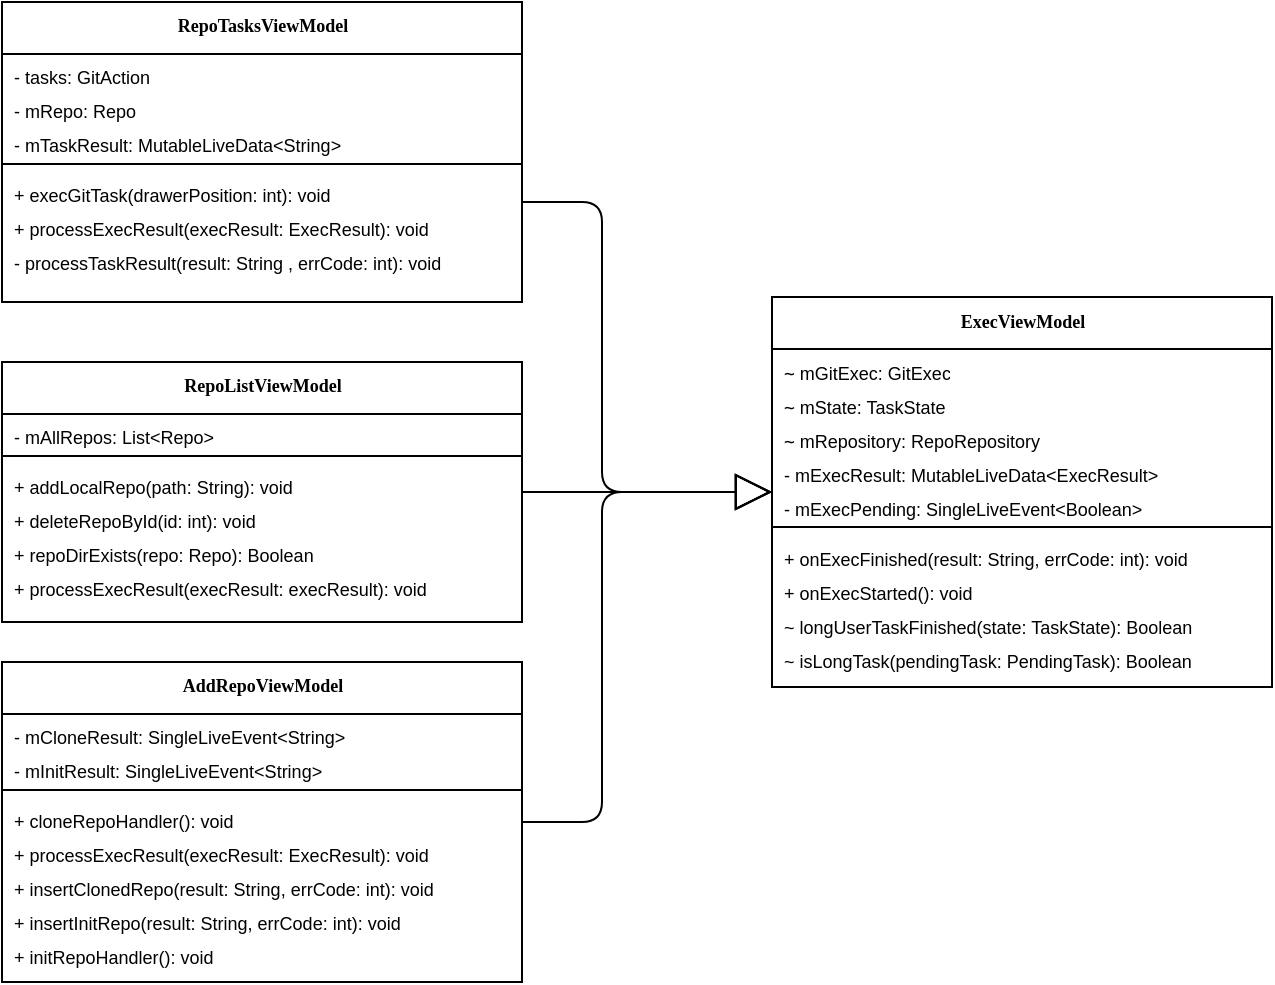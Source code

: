 <mxfile version="12.9.11" type="device"><diagram id="IQelbHzGhFDm0Eatc-yX" name="Page-1"><mxGraphModel dx="1372" dy="718" grid="1" gridSize="10" guides="1" tooltips="1" connect="1" arrows="1" fold="1" page="1" pageScale="1" pageWidth="850" pageHeight="1100" math="0" shadow="0"><root><mxCell id="0"/><mxCell id="1" parent="0"/><mxCell id="LD9DFIOJOxEkyNiYV1Lm-2" value="RepoTasksViewModel" style="swimlane;html=1;fontStyle=1;align=center;verticalAlign=top;childLayout=stackLayout;horizontal=1;startSize=26;horizontalStack=0;resizeParent=1;resizeLast=0;collapsible=1;marginBottom=0;swimlaneFillColor=#ffffff;rounded=0;shadow=0;comic=0;labelBackgroundColor=none;strokeWidth=1;fillColor=none;fontFamily=Verdana;fontSize=9;" vertex="1" parent="1"><mxGeometry x="40" y="110" width="260" height="150" as="geometry"/></mxCell><mxCell id="LD9DFIOJOxEkyNiYV1Lm-3" value="- tasks: GitAction" style="text;html=1;strokeColor=none;fillColor=none;align=left;verticalAlign=top;spacingLeft=4;spacingRight=4;whiteSpace=wrap;overflow=hidden;rotatable=0;points=[[0,0.5],[1,0.5]];portConstraint=eastwest;fontSize=9;" vertex="1" parent="LD9DFIOJOxEkyNiYV1Lm-2"><mxGeometry y="26" width="260" height="17" as="geometry"/></mxCell><mxCell id="LD9DFIOJOxEkyNiYV1Lm-5" value="- mRepo: Repo" style="text;html=1;strokeColor=none;fillColor=none;align=left;verticalAlign=top;spacingLeft=4;spacingRight=4;whiteSpace=wrap;overflow=hidden;rotatable=0;points=[[0,0.5],[1,0.5]];portConstraint=eastwest;fontSize=9;" vertex="1" parent="LD9DFIOJOxEkyNiYV1Lm-2"><mxGeometry y="43" width="260" height="17" as="geometry"/></mxCell><mxCell id="LD9DFIOJOxEkyNiYV1Lm-6" value="- mTaskResult: MutableLiveData&amp;lt;String&amp;gt;" style="text;html=1;strokeColor=none;fillColor=none;align=left;verticalAlign=top;spacingLeft=4;spacingRight=4;whiteSpace=wrap;overflow=hidden;rotatable=0;points=[[0,0.5],[1,0.5]];portConstraint=eastwest;fontSize=9;" vertex="1" parent="LD9DFIOJOxEkyNiYV1Lm-2"><mxGeometry y="60" width="260" height="17" as="geometry"/></mxCell><mxCell id="LD9DFIOJOxEkyNiYV1Lm-10" value="" style="line;html=1;strokeWidth=1;fillColor=none;align=left;verticalAlign=middle;spacingTop=-1;spacingLeft=3;spacingRight=3;rotatable=0;labelPosition=right;points=[];portConstraint=eastwest;fontSize=9;" vertex="1" parent="LD9DFIOJOxEkyNiYV1Lm-2"><mxGeometry y="77" width="260" height="8" as="geometry"/></mxCell><mxCell id="LD9DFIOJOxEkyNiYV1Lm-11" value="+ execGitTask(drawerPosition: int): void" style="text;html=1;strokeColor=none;fillColor=none;align=left;verticalAlign=top;spacingLeft=4;spacingRight=4;whiteSpace=wrap;overflow=hidden;rotatable=0;points=[[0,0.5],[1,0.5]];portConstraint=eastwest;fontSize=9;" vertex="1" parent="LD9DFIOJOxEkyNiYV1Lm-2"><mxGeometry y="85" width="260" height="17" as="geometry"/></mxCell><mxCell id="LD9DFIOJOxEkyNiYV1Lm-12" value="+ processExecResult(execResult: ExecResult): void" style="text;html=1;strokeColor=none;fillColor=none;align=left;verticalAlign=top;spacingLeft=4;spacingRight=4;whiteSpace=wrap;overflow=hidden;rotatable=0;points=[[0,0.5],[1,0.5]];portConstraint=eastwest;fontSize=9;" vertex="1" parent="LD9DFIOJOxEkyNiYV1Lm-2"><mxGeometry y="102" width="260" height="17" as="geometry"/></mxCell><mxCell id="LD9DFIOJOxEkyNiYV1Lm-70" value="- processTaskResult(result: String , errCode: int): void" style="text;html=1;strokeColor=none;fillColor=none;align=left;verticalAlign=top;spacingLeft=4;spacingRight=4;whiteSpace=wrap;overflow=hidden;rotatable=0;points=[[0,0.5],[1,0.5]];portConstraint=eastwest;fontSize=9;" vertex="1" parent="LD9DFIOJOxEkyNiYV1Lm-2"><mxGeometry y="119" width="260" height="17" as="geometry"/></mxCell><mxCell id="LD9DFIOJOxEkyNiYV1Lm-56" value="ExecViewModel" style="swimlane;html=1;fontStyle=1;align=center;verticalAlign=top;childLayout=stackLayout;horizontal=1;startSize=26;horizontalStack=0;resizeParent=1;resizeLast=0;collapsible=1;marginBottom=0;swimlaneFillColor=#ffffff;rounded=0;shadow=0;comic=0;labelBackgroundColor=none;strokeWidth=1;fillColor=none;fontFamily=Verdana;fontSize=9;" vertex="1" parent="1"><mxGeometry x="425" y="257.5" width="250" height="195" as="geometry"/></mxCell><mxCell id="LD9DFIOJOxEkyNiYV1Lm-57" value="&lt;code style=&quot;font-size: 9px&quot;&gt;~&lt;/code&gt; mGitExec: GitExec" style="text;html=1;strokeColor=none;fillColor=none;align=left;verticalAlign=top;spacingLeft=4;spacingRight=4;whiteSpace=wrap;overflow=hidden;rotatable=0;points=[[0,0.5],[1,0.5]];portConstraint=eastwest;fontSize=9;" vertex="1" parent="LD9DFIOJOxEkyNiYV1Lm-56"><mxGeometry y="26" width="250" height="17" as="geometry"/></mxCell><mxCell id="LD9DFIOJOxEkyNiYV1Lm-58" value="&lt;code style=&quot;font-size: 9px&quot;&gt;~&lt;/code&gt; mState: TaskState" style="text;html=1;strokeColor=none;fillColor=none;align=left;verticalAlign=top;spacingLeft=4;spacingRight=4;whiteSpace=wrap;overflow=hidden;rotatable=0;points=[[0,0.5],[1,0.5]];portConstraint=eastwest;fontSize=9;" vertex="1" parent="LD9DFIOJOxEkyNiYV1Lm-56"><mxGeometry y="43" width="250" height="17" as="geometry"/></mxCell><mxCell id="LD9DFIOJOxEkyNiYV1Lm-59" value="&lt;code style=&quot;font-size: 9px&quot;&gt;~&lt;/code&gt; mRepository: RepoRepository" style="text;html=1;strokeColor=none;fillColor=none;align=left;verticalAlign=top;spacingLeft=4;spacingRight=4;whiteSpace=wrap;overflow=hidden;rotatable=0;points=[[0,0.5],[1,0.5]];portConstraint=eastwest;fontSize=9;" vertex="1" parent="LD9DFIOJOxEkyNiYV1Lm-56"><mxGeometry y="60" width="250" height="17" as="geometry"/></mxCell><mxCell id="LD9DFIOJOxEkyNiYV1Lm-61" value="- mExecResult: MutableLiveData&amp;lt;ExecResult&amp;gt;" style="text;html=1;strokeColor=none;fillColor=none;align=left;verticalAlign=top;spacingLeft=4;spacingRight=4;whiteSpace=wrap;overflow=hidden;rotatable=0;points=[[0,0.5],[1,0.5]];portConstraint=eastwest;fontSize=9;" vertex="1" parent="LD9DFIOJOxEkyNiYV1Lm-56"><mxGeometry y="77" width="250" height="17" as="geometry"/></mxCell><mxCell id="LD9DFIOJOxEkyNiYV1Lm-62" value="- mExecPending: SingleLiveEvent&amp;lt;Boolean&amp;gt;" style="text;html=1;strokeColor=none;fillColor=none;align=left;verticalAlign=top;spacingLeft=4;spacingRight=4;whiteSpace=wrap;overflow=hidden;rotatable=0;points=[[0,0.5],[1,0.5]];portConstraint=eastwest;fontSize=9;" vertex="1" parent="LD9DFIOJOxEkyNiYV1Lm-56"><mxGeometry y="94" width="250" height="17" as="geometry"/></mxCell><mxCell id="LD9DFIOJOxEkyNiYV1Lm-64" value="" style="line;html=1;strokeWidth=1;fillColor=none;align=left;verticalAlign=middle;spacingTop=-1;spacingLeft=3;spacingRight=3;rotatable=0;labelPosition=right;points=[];portConstraint=eastwest;fontSize=9;" vertex="1" parent="LD9DFIOJOxEkyNiYV1Lm-56"><mxGeometry y="111" width="250" height="8" as="geometry"/></mxCell><mxCell id="LD9DFIOJOxEkyNiYV1Lm-65" value="+ onExecFinished(result: String, errCode: int): void" style="text;html=1;strokeColor=none;fillColor=none;align=left;verticalAlign=top;spacingLeft=4;spacingRight=4;whiteSpace=wrap;overflow=hidden;rotatable=0;points=[[0,0.5],[1,0.5]];portConstraint=eastwest;fontSize=9;" vertex="1" parent="LD9DFIOJOxEkyNiYV1Lm-56"><mxGeometry y="119" width="250" height="17" as="geometry"/></mxCell><mxCell id="LD9DFIOJOxEkyNiYV1Lm-66" value="+ onExecStarted(): void" style="text;html=1;strokeColor=none;fillColor=none;align=left;verticalAlign=top;spacingLeft=4;spacingRight=4;whiteSpace=wrap;overflow=hidden;rotatable=0;points=[[0,0.5],[1,0.5]];portConstraint=eastwest;fontSize=9;" vertex="1" parent="LD9DFIOJOxEkyNiYV1Lm-56"><mxGeometry y="136" width="250" height="17" as="geometry"/></mxCell><mxCell id="LD9DFIOJOxEkyNiYV1Lm-68" value="~ longUserTaskFinished(state: TaskState): Boolean" style="text;html=1;strokeColor=none;fillColor=none;align=left;verticalAlign=top;spacingLeft=4;spacingRight=4;whiteSpace=wrap;overflow=hidden;rotatable=0;points=[[0,0.5],[1,0.5]];portConstraint=eastwest;fontSize=9;" vertex="1" parent="LD9DFIOJOxEkyNiYV1Lm-56"><mxGeometry y="153" width="250" height="17" as="geometry"/></mxCell><mxCell id="LD9DFIOJOxEkyNiYV1Lm-69" value="~ isLongTask(pendingTask: PendingTask): Boolean" style="text;html=1;strokeColor=none;fillColor=none;align=left;verticalAlign=top;spacingLeft=4;spacingRight=4;whiteSpace=wrap;overflow=hidden;rotatable=0;points=[[0,0.5],[1,0.5]];portConstraint=eastwest;fontSize=9;" vertex="1" parent="LD9DFIOJOxEkyNiYV1Lm-56"><mxGeometry y="170" width="250" height="17" as="geometry"/></mxCell><mxCell id="LD9DFIOJOxEkyNiYV1Lm-71" value="RepoListViewModel" style="swimlane;html=1;fontStyle=1;align=center;verticalAlign=top;childLayout=stackLayout;horizontal=1;startSize=26;horizontalStack=0;resizeParent=1;resizeLast=0;collapsible=1;marginBottom=0;swimlaneFillColor=#ffffff;rounded=0;shadow=0;comic=0;labelBackgroundColor=none;strokeWidth=1;fillColor=none;fontFamily=Verdana;fontSize=9;" vertex="1" parent="1"><mxGeometry x="40" y="290" width="260" height="130" as="geometry"/></mxCell><mxCell id="LD9DFIOJOxEkyNiYV1Lm-72" value="- mAllRepos: List&amp;lt;Repo&amp;gt;" style="text;html=1;strokeColor=none;fillColor=none;align=left;verticalAlign=top;spacingLeft=4;spacingRight=4;whiteSpace=wrap;overflow=hidden;rotatable=0;points=[[0,0.5],[1,0.5]];portConstraint=eastwest;fontSize=9;" vertex="1" parent="LD9DFIOJOxEkyNiYV1Lm-71"><mxGeometry y="26" width="260" height="17" as="geometry"/></mxCell><mxCell id="LD9DFIOJOxEkyNiYV1Lm-76" value="" style="line;html=1;strokeWidth=1;fillColor=none;align=left;verticalAlign=middle;spacingTop=-1;spacingLeft=3;spacingRight=3;rotatable=0;labelPosition=right;points=[];portConstraint=eastwest;fontSize=9;" vertex="1" parent="LD9DFIOJOxEkyNiYV1Lm-71"><mxGeometry y="43" width="260" height="8" as="geometry"/></mxCell><mxCell id="LD9DFIOJOxEkyNiYV1Lm-77" value="+ addLocalRepo(path: String): void" style="text;html=1;strokeColor=none;fillColor=none;align=left;verticalAlign=top;spacingLeft=4;spacingRight=4;whiteSpace=wrap;overflow=hidden;rotatable=0;points=[[0,0.5],[1,0.5]];portConstraint=eastwest;fontSize=9;" vertex="1" parent="LD9DFIOJOxEkyNiYV1Lm-71"><mxGeometry y="51" width="260" height="17" as="geometry"/></mxCell><mxCell id="LD9DFIOJOxEkyNiYV1Lm-83" value="+ deleteRepoById(id: int): void" style="text;html=1;strokeColor=none;fillColor=none;align=left;verticalAlign=top;spacingLeft=4;spacingRight=4;whiteSpace=wrap;overflow=hidden;rotatable=0;points=[[0,0.5],[1,0.5]];portConstraint=eastwest;fontSize=9;" vertex="1" parent="LD9DFIOJOxEkyNiYV1Lm-71"><mxGeometry y="68" width="260" height="17" as="geometry"/></mxCell><mxCell id="LD9DFIOJOxEkyNiYV1Lm-84" value="+ repoDirExists(repo: Repo): Boolean" style="text;html=1;strokeColor=none;fillColor=none;align=left;verticalAlign=top;spacingLeft=4;spacingRight=4;whiteSpace=wrap;overflow=hidden;rotatable=0;points=[[0,0.5],[1,0.5]];portConstraint=eastwest;fontSize=9;" vertex="1" parent="LD9DFIOJOxEkyNiYV1Lm-71"><mxGeometry y="85" width="260" height="17" as="geometry"/></mxCell><mxCell id="LD9DFIOJOxEkyNiYV1Lm-80" value="+ processExecResult(execResult: execResult): void" style="text;html=1;strokeColor=none;fillColor=none;align=left;verticalAlign=top;spacingLeft=4;spacingRight=4;whiteSpace=wrap;overflow=hidden;rotatable=0;points=[[0,0.5],[1,0.5]];portConstraint=eastwest;fontSize=9;" vertex="1" parent="LD9DFIOJOxEkyNiYV1Lm-71"><mxGeometry y="102" width="260" height="17" as="geometry"/></mxCell><mxCell id="LD9DFIOJOxEkyNiYV1Lm-85" value="AddRepoViewModel" style="swimlane;html=1;fontStyle=1;align=center;verticalAlign=top;childLayout=stackLayout;horizontal=1;startSize=26;horizontalStack=0;resizeParent=1;resizeLast=0;collapsible=1;marginBottom=0;swimlaneFillColor=#ffffff;rounded=0;shadow=0;comic=0;labelBackgroundColor=none;strokeWidth=1;fillColor=none;fontFamily=Verdana;fontSize=9;" vertex="1" parent="1"><mxGeometry x="40" y="440" width="260" height="160" as="geometry"/></mxCell><mxCell id="LD9DFIOJOxEkyNiYV1Lm-86" value="- mCloneResult: SingleLiveEvent&amp;lt;String&amp;gt;" style="text;html=1;strokeColor=none;fillColor=none;align=left;verticalAlign=top;spacingLeft=4;spacingRight=4;whiteSpace=wrap;overflow=hidden;rotatable=0;points=[[0,0.5],[1,0.5]];portConstraint=eastwest;fontSize=9;" vertex="1" parent="LD9DFIOJOxEkyNiYV1Lm-85"><mxGeometry y="26" width="260" height="17" as="geometry"/></mxCell><mxCell id="LD9DFIOJOxEkyNiYV1Lm-87" value="- mInitResult: SingleLiveEvent&amp;lt;String&amp;gt;" style="text;html=1;strokeColor=none;fillColor=none;align=left;verticalAlign=top;spacingLeft=4;spacingRight=4;whiteSpace=wrap;overflow=hidden;rotatable=0;points=[[0,0.5],[1,0.5]];portConstraint=eastwest;fontSize=9;" vertex="1" parent="LD9DFIOJOxEkyNiYV1Lm-85"><mxGeometry y="43" width="260" height="17" as="geometry"/></mxCell><mxCell id="LD9DFIOJOxEkyNiYV1Lm-88" value="" style="line;html=1;strokeWidth=1;fillColor=none;align=left;verticalAlign=middle;spacingTop=-1;spacingLeft=3;spacingRight=3;rotatable=0;labelPosition=right;points=[];portConstraint=eastwest;fontSize=9;" vertex="1" parent="LD9DFIOJOxEkyNiYV1Lm-85"><mxGeometry y="60" width="260" height="8" as="geometry"/></mxCell><mxCell id="LD9DFIOJOxEkyNiYV1Lm-89" value="+ cloneRepoHandler(): void" style="text;html=1;strokeColor=none;fillColor=none;align=left;verticalAlign=top;spacingLeft=4;spacingRight=4;whiteSpace=wrap;overflow=hidden;rotatable=0;points=[[0,0.5],[1,0.5]];portConstraint=eastwest;fontSize=9;" vertex="1" parent="LD9DFIOJOxEkyNiYV1Lm-85"><mxGeometry y="68" width="260" height="17" as="geometry"/></mxCell><mxCell id="LD9DFIOJOxEkyNiYV1Lm-100" value="+ processExecResult(execResult: ExecResult): void" style="text;html=1;strokeColor=none;fillColor=none;align=left;verticalAlign=top;spacingLeft=4;spacingRight=4;whiteSpace=wrap;overflow=hidden;rotatable=0;points=[[0,0.5],[1,0.5]];portConstraint=eastwest;fontSize=9;" vertex="1" parent="LD9DFIOJOxEkyNiYV1Lm-85"><mxGeometry y="85" width="260" height="17" as="geometry"/></mxCell><mxCell id="LD9DFIOJOxEkyNiYV1Lm-98" value="+ insertClonedRepo(result: String, errCode: int): void" style="text;html=1;strokeColor=none;fillColor=none;align=left;verticalAlign=top;spacingLeft=4;spacingRight=4;whiteSpace=wrap;overflow=hidden;rotatable=0;points=[[0,0.5],[1,0.5]];portConstraint=eastwest;fontSize=9;" vertex="1" parent="LD9DFIOJOxEkyNiYV1Lm-85"><mxGeometry y="102" width="260" height="17" as="geometry"/></mxCell><mxCell id="LD9DFIOJOxEkyNiYV1Lm-99" value="+ insertInitRepo(result: String, errCode: int): void" style="text;html=1;strokeColor=none;fillColor=none;align=left;verticalAlign=top;spacingLeft=4;spacingRight=4;whiteSpace=wrap;overflow=hidden;rotatable=0;points=[[0,0.5],[1,0.5]];portConstraint=eastwest;fontSize=9;" vertex="1" parent="LD9DFIOJOxEkyNiYV1Lm-85"><mxGeometry y="119" width="260" height="17" as="geometry"/></mxCell><mxCell id="LD9DFIOJOxEkyNiYV1Lm-95" value="+ initRepoHandler(): void" style="text;html=1;strokeColor=none;fillColor=none;align=left;verticalAlign=top;spacingLeft=4;spacingRight=4;whiteSpace=wrap;overflow=hidden;rotatable=0;points=[[0,0.5],[1,0.5]];portConstraint=eastwest;fontSize=9;" vertex="1" parent="LD9DFIOJOxEkyNiYV1Lm-85"><mxGeometry y="136" width="260" height="17" as="geometry"/></mxCell><mxCell id="LD9DFIOJOxEkyNiYV1Lm-108" style="edgeStyle=orthogonalEdgeStyle;html=1;labelBackgroundColor=none;startFill=0;startSize=8;endArrow=block;endFill=0;endSize=16;fontFamily=Verdana;fontSize=9;" edge="1" parent="1" source="LD9DFIOJOxEkyNiYV1Lm-71" target="LD9DFIOJOxEkyNiYV1Lm-56"><mxGeometry relative="1" as="geometry"><Array as="points"/><mxPoint x="685.059" y="330" as="targetPoint"/><mxPoint x="300" y="370" as="sourcePoint"/></mxGeometry></mxCell><mxCell id="LD9DFIOJOxEkyNiYV1Lm-110" style="edgeStyle=orthogonalEdgeStyle;html=1;labelBackgroundColor=none;startFill=0;startSize=8;endArrow=block;endFill=0;endSize=16;fontFamily=Verdana;fontSize=9;rounded=1;" edge="1" parent="1" source="LD9DFIOJOxEkyNiYV1Lm-2" target="LD9DFIOJOxEkyNiYV1Lm-56"><mxGeometry relative="1" as="geometry"><mxPoint x="480" y="380" as="targetPoint"/><mxPoint x="310" y="380" as="sourcePoint"/><Array as="points"><mxPoint x="340" y="210"/><mxPoint x="340" y="355"/></Array></mxGeometry></mxCell><mxCell id="LD9DFIOJOxEkyNiYV1Lm-112" style="edgeStyle=orthogonalEdgeStyle;html=1;labelBackgroundColor=none;startFill=0;startSize=8;endArrow=block;endFill=0;endSize=16;fontFamily=Verdana;fontSize=9;rounded=1;" edge="1" parent="1" source="LD9DFIOJOxEkyNiYV1Lm-85" target="LD9DFIOJOxEkyNiYV1Lm-56"><mxGeometry relative="1" as="geometry"><mxPoint x="480" y="380.059" as="targetPoint"/><mxPoint x="310" y="200.059" as="sourcePoint"/><Array as="points"><mxPoint x="340" y="520"/><mxPoint x="340" y="355"/></Array></mxGeometry></mxCell></root></mxGraphModel></diagram></mxfile>